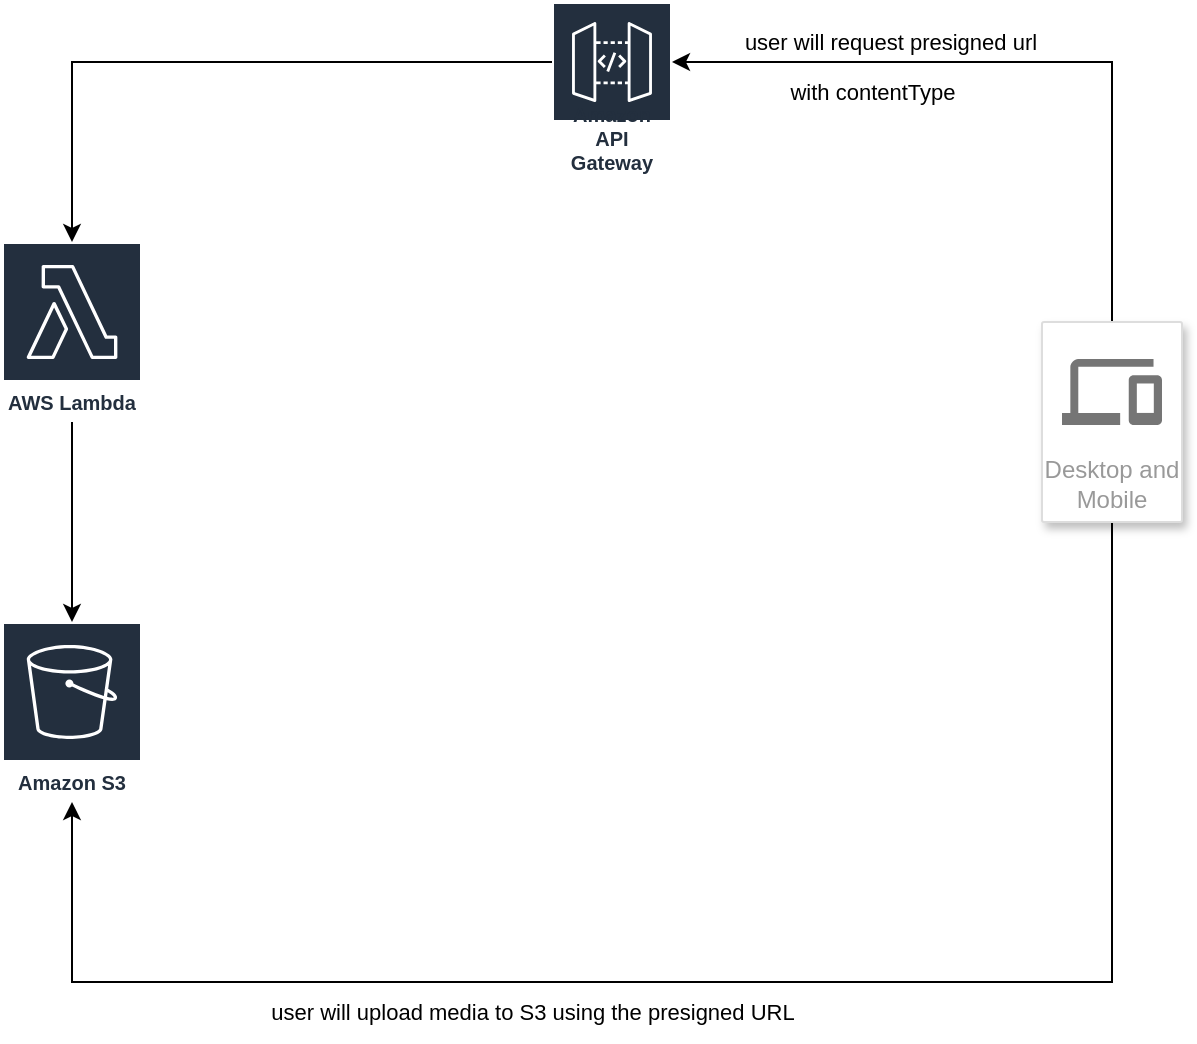 <mxfile version="20.8.11" type="github">
  <diagram name="Page-1" id="FNWO7BujRrmQZv5T_AbI">
    <mxGraphModel dx="1434" dy="769" grid="1" gridSize="10" guides="1" tooltips="1" connect="1" arrows="1" fold="1" page="1" pageScale="1" pageWidth="850" pageHeight="1100" math="0" shadow="0">
      <root>
        <mxCell id="0" />
        <mxCell id="1" parent="0" />
        <mxCell id="w5kYL4AO4Lb6vANthsFw-1" value="Amazon S3" style="sketch=0;outlineConnect=0;fontColor=#232F3E;gradientColor=none;strokeColor=#ffffff;fillColor=#232F3E;dashed=0;verticalLabelPosition=middle;verticalAlign=bottom;align=center;html=1;whiteSpace=wrap;fontSize=10;fontStyle=1;spacing=3;shape=mxgraph.aws4.productIcon;prIcon=mxgraph.aws4.s3;" vertex="1" parent="1">
          <mxGeometry x="150" y="600" width="70" height="90" as="geometry" />
        </mxCell>
        <mxCell id="w5kYL4AO4Lb6vANthsFw-10" style="edgeStyle=orthogonalEdgeStyle;rounded=0;orthogonalLoop=1;jettySize=auto;html=1;" edge="1" parent="1" source="w5kYL4AO4Lb6vANthsFw-2" target="w5kYL4AO4Lb6vANthsFw-1">
          <mxGeometry relative="1" as="geometry" />
        </mxCell>
        <mxCell id="w5kYL4AO4Lb6vANthsFw-2" value="AWS Lambda" style="sketch=0;outlineConnect=0;fontColor=#232F3E;gradientColor=none;strokeColor=#ffffff;fillColor=#232F3E;dashed=0;verticalLabelPosition=middle;verticalAlign=bottom;align=center;html=1;whiteSpace=wrap;fontSize=10;fontStyle=1;spacing=3;shape=mxgraph.aws4.productIcon;prIcon=mxgraph.aws4.lambda;" vertex="1" parent="1">
          <mxGeometry x="150" y="410" width="70" height="90" as="geometry" />
        </mxCell>
        <mxCell id="w5kYL4AO4Lb6vANthsFw-9" style="edgeStyle=orthogonalEdgeStyle;rounded=0;orthogonalLoop=1;jettySize=auto;html=1;" edge="1" parent="1" source="w5kYL4AO4Lb6vANthsFw-3" target="w5kYL4AO4Lb6vANthsFw-2">
          <mxGeometry relative="1" as="geometry">
            <Array as="points">
              <mxPoint x="185" y="320" />
            </Array>
          </mxGeometry>
        </mxCell>
        <mxCell id="w5kYL4AO4Lb6vANthsFw-3" value="Amazon API Gateway" style="sketch=0;outlineConnect=0;fontColor=#232F3E;gradientColor=none;strokeColor=#ffffff;fillColor=#232F3E;dashed=0;verticalLabelPosition=middle;verticalAlign=bottom;align=center;html=1;whiteSpace=wrap;fontSize=10;fontStyle=1;spacing=3;shape=mxgraph.aws4.productIcon;prIcon=mxgraph.aws4.api_gateway;" vertex="1" parent="1">
          <mxGeometry x="425" y="290" width="60" height="90" as="geometry" />
        </mxCell>
        <mxCell id="w5kYL4AO4Lb6vANthsFw-8" style="edgeStyle=orthogonalEdgeStyle;rounded=0;orthogonalLoop=1;jettySize=auto;html=1;" edge="1" parent="1" source="w5kYL4AO4Lb6vANthsFw-5" target="w5kYL4AO4Lb6vANthsFw-3">
          <mxGeometry relative="1" as="geometry">
            <Array as="points">
              <mxPoint x="705" y="320" />
            </Array>
          </mxGeometry>
        </mxCell>
        <mxCell id="w5kYL4AO4Lb6vANthsFw-11" value="user will request presigned url" style="edgeLabel;html=1;align=center;verticalAlign=middle;resizable=0;points=[];" vertex="1" connectable="0" parent="w5kYL4AO4Lb6vANthsFw-8">
          <mxGeometry x="0.377" y="4" relative="1" as="geometry">
            <mxPoint y="-14" as="offset" />
          </mxGeometry>
        </mxCell>
        <mxCell id="w5kYL4AO4Lb6vANthsFw-13" style="edgeStyle=orthogonalEdgeStyle;rounded=0;orthogonalLoop=1;jettySize=auto;html=1;fontSize=11;" edge="1" parent="1" source="w5kYL4AO4Lb6vANthsFw-5" target="w5kYL4AO4Lb6vANthsFw-1">
          <mxGeometry relative="1" as="geometry">
            <mxPoint x="190" y="700" as="targetPoint" />
            <Array as="points">
              <mxPoint x="705" y="780" />
              <mxPoint x="185" y="780" />
            </Array>
          </mxGeometry>
        </mxCell>
        <mxCell id="w5kYL4AO4Lb6vANthsFw-5" value="Desktop and Mobile" style="strokeColor=#dddddd;shadow=1;strokeWidth=1;rounded=1;absoluteArcSize=1;arcSize=2;labelPosition=center;verticalLabelPosition=middle;align=center;verticalAlign=bottom;spacingLeft=0;fontColor=#999999;fontSize=12;whiteSpace=wrap;spacingBottom=2;" vertex="1" parent="1">
          <mxGeometry x="670" y="450" width="70" height="100" as="geometry" />
        </mxCell>
        <mxCell id="w5kYL4AO4Lb6vANthsFw-6" value="" style="sketch=0;dashed=0;connectable=0;html=1;fillColor=#757575;strokeColor=none;shape=mxgraph.gcp2.desktop_and_mobile;part=1;" vertex="1" parent="w5kYL4AO4Lb6vANthsFw-5">
          <mxGeometry x="0.5" width="50" height="33" relative="1" as="geometry">
            <mxPoint x="-25" y="18.5" as="offset" />
          </mxGeometry>
        </mxCell>
        <mxCell id="w5kYL4AO4Lb6vANthsFw-12" value="&lt;font style=&quot;font-size: 11px;&quot;&gt;with contentType&lt;/font&gt;" style="text;html=1;align=center;verticalAlign=middle;resizable=0;points=[];autosize=1;strokeColor=none;fillColor=none;" vertex="1" parent="1">
          <mxGeometry x="530" y="320" width="110" height="30" as="geometry" />
        </mxCell>
        <mxCell id="w5kYL4AO4Lb6vANthsFw-14" value="&lt;font style=&quot;font-size: 11px;&quot;&gt;user will upload media to S3 using the presigned URL&lt;/font&gt;" style="text;html=1;align=center;verticalAlign=middle;resizable=0;points=[];autosize=1;strokeColor=none;fillColor=none;fontSize=11;" vertex="1" parent="1">
          <mxGeometry x="270" y="780" width="290" height="30" as="geometry" />
        </mxCell>
      </root>
    </mxGraphModel>
  </diagram>
</mxfile>
